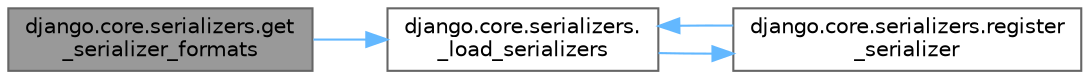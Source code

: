 digraph "django.core.serializers.get_serializer_formats"
{
 // LATEX_PDF_SIZE
  bgcolor="transparent";
  edge [fontname=Helvetica,fontsize=10,labelfontname=Helvetica,labelfontsize=10];
  node [fontname=Helvetica,fontsize=10,shape=box,height=0.2,width=0.4];
  rankdir="LR";
  Node1 [id="Node000001",label="django.core.serializers.get\l_serializer_formats",height=0.2,width=0.4,color="gray40", fillcolor="grey60", style="filled", fontcolor="black",tooltip=" "];
  Node1 -> Node2 [id="edge1_Node000001_Node000002",color="steelblue1",style="solid",tooltip=" "];
  Node2 [id="Node000002",label="django.core.serializers.\l_load_serializers",height=0.2,width=0.4,color="grey40", fillcolor="white", style="filled",URL="$namespacedjango_1_1core_1_1serializers.html#aefd7d4c62ab5ff4e858b3626f848a64a",tooltip=" "];
  Node2 -> Node3 [id="edge2_Node000002_Node000003",color="steelblue1",style="solid",tooltip=" "];
  Node3 [id="Node000003",label="django.core.serializers.register\l_serializer",height=0.2,width=0.4,color="grey40", fillcolor="white", style="filled",URL="$namespacedjango_1_1core_1_1serializers.html#af6a39f0c81f135906f8400538fdb4c1f",tooltip=" "];
  Node3 -> Node2 [id="edge3_Node000003_Node000002",color="steelblue1",style="solid",tooltip=" "];
}
